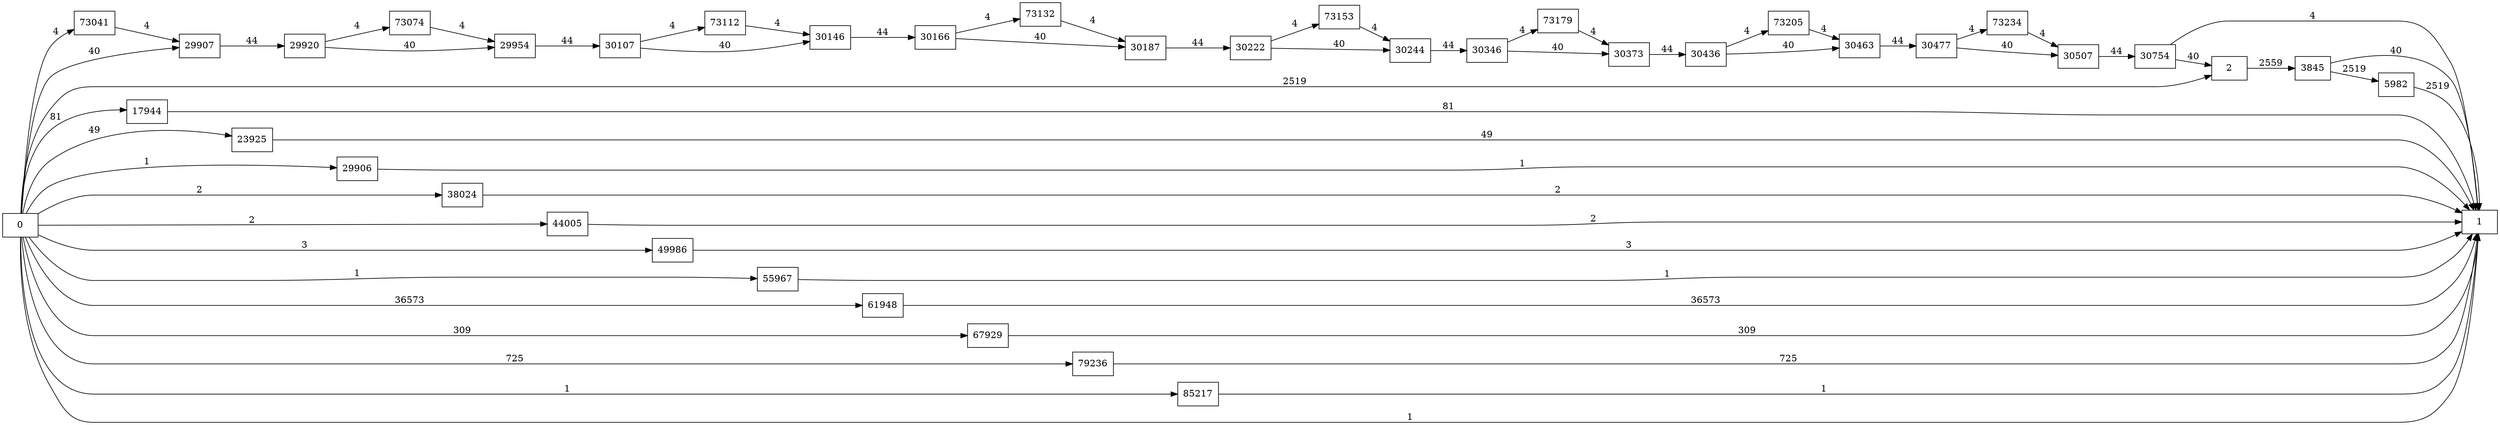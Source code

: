 digraph {
	graph [rankdir=LR]
	node [shape=rectangle]
	2 -> 3845 [label=2559]
	3845 -> 1 [label=40]
	3845 -> 5982 [label=2519]
	5982 -> 1 [label=2519]
	17944 -> 1 [label=81]
	23925 -> 1 [label=49]
	29906 -> 1 [label=1]
	29907 -> 29920 [label=44]
	29920 -> 29954 [label=40]
	29920 -> 73074 [label=4]
	29954 -> 30107 [label=44]
	30107 -> 30146 [label=40]
	30107 -> 73112 [label=4]
	30146 -> 30166 [label=44]
	30166 -> 30187 [label=40]
	30166 -> 73132 [label=4]
	30187 -> 30222 [label=44]
	30222 -> 30244 [label=40]
	30222 -> 73153 [label=4]
	30244 -> 30346 [label=44]
	30346 -> 30373 [label=40]
	30346 -> 73179 [label=4]
	30373 -> 30436 [label=44]
	30436 -> 30463 [label=40]
	30436 -> 73205 [label=4]
	30463 -> 30477 [label=44]
	30477 -> 30507 [label=40]
	30477 -> 73234 [label=4]
	30507 -> 30754 [label=44]
	30754 -> 2 [label=40]
	30754 -> 1 [label=4]
	38024 -> 1 [label=2]
	44005 -> 1 [label=2]
	49986 -> 1 [label=3]
	55967 -> 1 [label=1]
	61948 -> 1 [label=36573]
	67929 -> 1 [label=309]
	73041 -> 29907 [label=4]
	73074 -> 29954 [label=4]
	73112 -> 30146 [label=4]
	73132 -> 30187 [label=4]
	73153 -> 30244 [label=4]
	73179 -> 30373 [label=4]
	73205 -> 30463 [label=4]
	73234 -> 30507 [label=4]
	79236 -> 1 [label=725]
	85217 -> 1 [label=1]
	0 -> 2 [label=2519]
	0 -> 29907 [label=40]
	0 -> 1 [label=1]
	0 -> 17944 [label=81]
	0 -> 23925 [label=49]
	0 -> 29906 [label=1]
	0 -> 38024 [label=2]
	0 -> 44005 [label=2]
	0 -> 49986 [label=3]
	0 -> 55967 [label=1]
	0 -> 61948 [label=36573]
	0 -> 67929 [label=309]
	0 -> 73041 [label=4]
	0 -> 79236 [label=725]
	0 -> 85217 [label=1]
}
